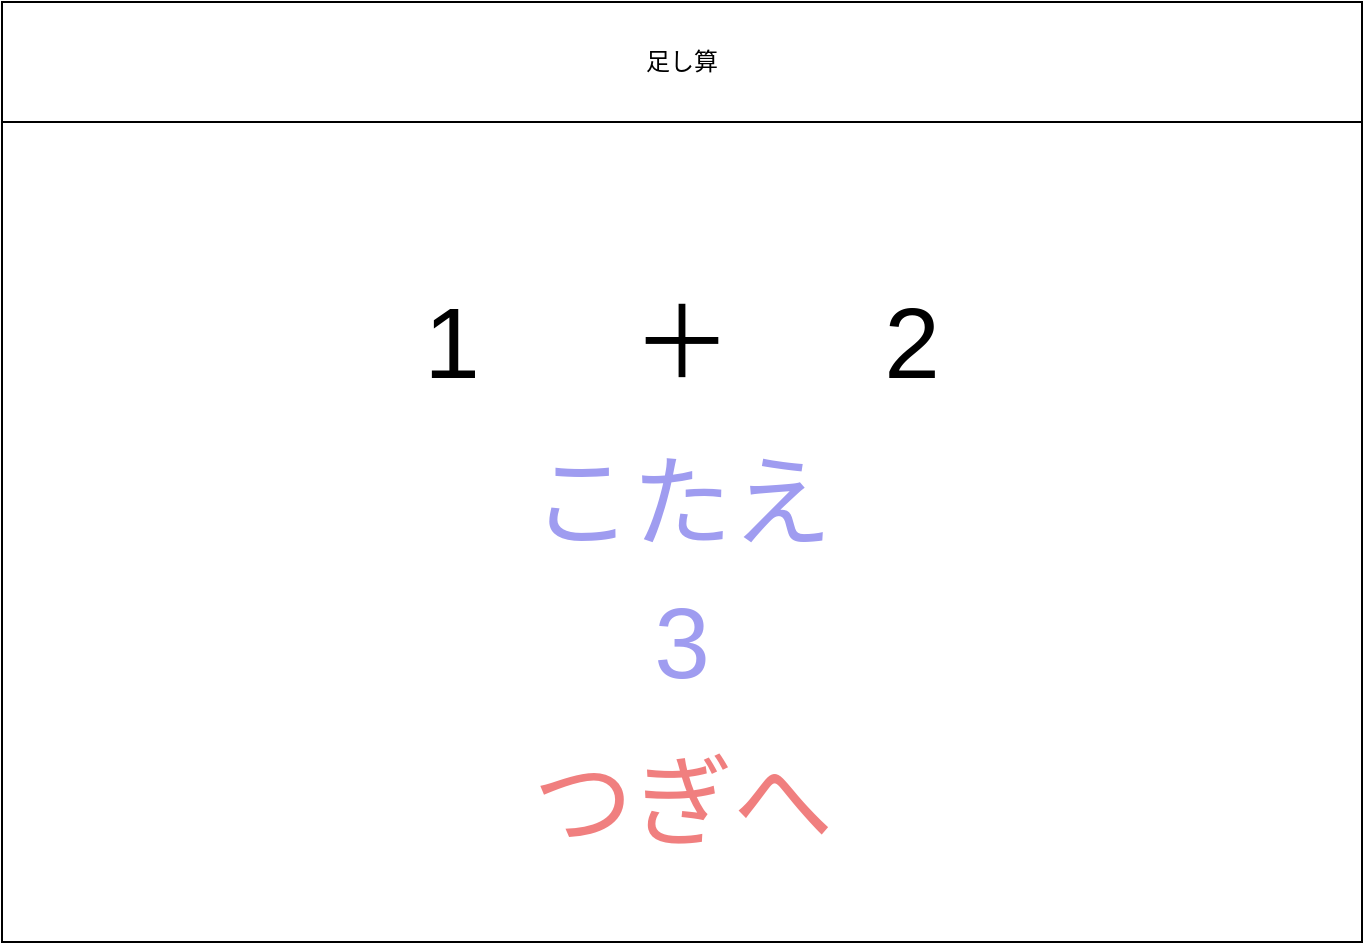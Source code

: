 <mxfile>
    <diagram id="z9dfUBOIKKzsB9hfZkut" name="ページ1">
        <mxGraphModel dx="898" dy="635" grid="1" gridSize="10" guides="1" tooltips="1" connect="1" arrows="1" fold="1" page="1" pageScale="1" pageWidth="827" pageHeight="1169" math="0" shadow="0">
            <root>
                <mxCell id="0"/>
                <mxCell id="1" parent="0"/>
                <mxCell id="2" value="" style="rounded=0;whiteSpace=wrap;html=1;" vertex="1" parent="1">
                    <mxGeometry x="20" y="70" width="680" height="470" as="geometry"/>
                </mxCell>
                <mxCell id="3" value="" style="rounded=0;whiteSpace=wrap;html=1;" vertex="1" parent="1">
                    <mxGeometry x="20" y="70" width="680" height="60" as="geometry"/>
                </mxCell>
                <mxCell id="4" value="足し算" style="text;html=1;strokeColor=none;fillColor=none;align=center;verticalAlign=middle;whiteSpace=wrap;rounded=0;" vertex="1" parent="1">
                    <mxGeometry x="340" y="90" width="40" height="20" as="geometry"/>
                </mxCell>
                <mxCell id="5" value="1" style="text;html=1;strokeColor=none;fillColor=none;align=center;verticalAlign=middle;whiteSpace=wrap;rounded=0;fontSize=50;fontColor=#000000;" vertex="1" parent="1">
                    <mxGeometry x="210" y="210" width="70" height="60" as="geometry"/>
                </mxCell>
                <mxCell id="6" value="＋" style="text;html=1;strokeColor=none;fillColor=none;align=center;verticalAlign=middle;whiteSpace=wrap;rounded=0;fontSize=50;fontColor=#000000;" vertex="1" parent="1">
                    <mxGeometry x="325" y="210" width="70" height="60" as="geometry"/>
                </mxCell>
                <mxCell id="7" value="2" style="text;html=1;strokeColor=none;fillColor=none;align=center;verticalAlign=middle;whiteSpace=wrap;rounded=0;fontSize=50;fontColor=#000000;" vertex="1" parent="1">
                    <mxGeometry x="440" y="210" width="70" height="60" as="geometry"/>
                </mxCell>
                <mxCell id="9" value="こたえ" style="text;html=1;strokeColor=none;fillColor=none;align=center;verticalAlign=middle;whiteSpace=wrap;rounded=0;fontSize=50;fontColor=#9F9CF0;" vertex="1" parent="1">
                    <mxGeometry x="275" y="290" width="170" height="60" as="geometry"/>
                </mxCell>
                <mxCell id="10" value="3" style="text;html=1;strokeColor=none;fillColor=none;align=center;verticalAlign=middle;whiteSpace=wrap;rounded=0;fontSize=50;fontColor=#9F9CF0;" vertex="1" parent="1">
                    <mxGeometry x="325" y="360" width="70" height="60" as="geometry"/>
                </mxCell>
                <mxCell id="12" value="つぎへ" style="text;html=1;strokeColor=none;fillColor=none;align=center;verticalAlign=middle;whiteSpace=wrap;rounded=0;fontSize=50;fontColor=#F07F7F;" vertex="1" parent="1">
                    <mxGeometry x="282.5" y="440" width="155" height="60" as="geometry"/>
                </mxCell>
            </root>
        </mxGraphModel>
    </diagram>
</mxfile>